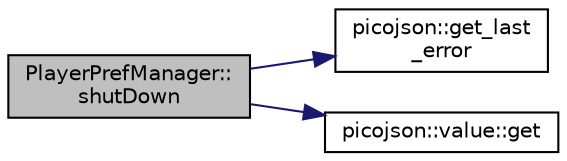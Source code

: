 digraph "PlayerPrefManager::shutDown"
{
  edge [fontname="Helvetica",fontsize="10",labelfontname="Helvetica",labelfontsize="10"];
  node [fontname="Helvetica",fontsize="10",shape=record];
  rankdir="LR";
  Node58 [label="PlayerPrefManager::\lshutDown",height=0.2,width=0.4,color="black", fillcolor="grey75", style="filled", fontcolor="black"];
  Node58 -> Node59 [color="midnightblue",fontsize="10",style="solid",fontname="Helvetica"];
  Node59 [label="picojson::get_last\l_error",height=0.2,width=0.4,color="black", fillcolor="white", style="filled",URL="$namespacepicojson.html#a1ba78f161e46341e0c2fd705ff8b0210"];
  Node58 -> Node60 [color="midnightblue",fontsize="10",style="solid",fontname="Helvetica"];
  Node60 [label="picojson::value::get",height=0.2,width=0.4,color="black", fillcolor="white", style="filled",URL="$classpicojson_1_1value.html#a6a1099de1eb4f070445dc3eadb843a92"];
}
